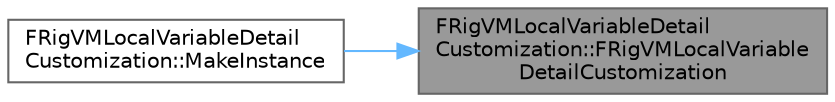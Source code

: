 digraph "FRigVMLocalVariableDetailCustomization::FRigVMLocalVariableDetailCustomization"
{
 // INTERACTIVE_SVG=YES
 // LATEX_PDF_SIZE
  bgcolor="transparent";
  edge [fontname=Helvetica,fontsize=10,labelfontname=Helvetica,labelfontsize=10];
  node [fontname=Helvetica,fontsize=10,shape=box,height=0.2,width=0.4];
  rankdir="RL";
  Node1 [id="Node000001",label="FRigVMLocalVariableDetail\lCustomization::FRigVMLocalVariable\lDetailCustomization",height=0.2,width=0.4,color="gray40", fillcolor="grey60", style="filled", fontcolor="black",tooltip=" "];
  Node1 -> Node2 [id="edge1_Node000001_Node000002",dir="back",color="steelblue1",style="solid",tooltip=" "];
  Node2 [id="Node000002",label="FRigVMLocalVariableDetail\lCustomization::MakeInstance",height=0.2,width=0.4,color="grey40", fillcolor="white", style="filled",URL="$df/d23/classFRigVMLocalVariableDetailCustomization.html#a8e832f6b93c91bb17b4e67f5ae5ea71b",tooltip=" "];
}
